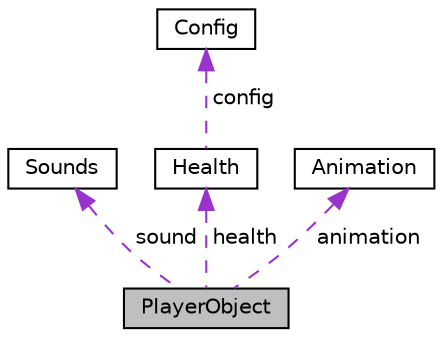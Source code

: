 digraph "PlayerObject"
{
  edge [fontname="Helvetica",fontsize="10",labelfontname="Helvetica",labelfontsize="10"];
  node [fontname="Helvetica",fontsize="10",shape=record];
  Node1 [label="PlayerObject",height=0.2,width=0.4,color="black", fillcolor="grey75", style="filled", fontcolor="black"];
  Node2 -> Node1 [dir="back",color="darkorchid3",fontsize="10",style="dashed",label=" sound" ,fontname="Helvetica"];
  Node2 [label="Sounds",height=0.2,width=0.4,color="black", fillcolor="white", style="filled",URL="$classSounds.html"];
  Node3 -> Node1 [dir="back",color="darkorchid3",fontsize="10",style="dashed",label=" health" ,fontname="Helvetica"];
  Node3 [label="Health",height=0.2,width=0.4,color="black", fillcolor="white", style="filled",URL="$classHealth.html"];
  Node4 -> Node3 [dir="back",color="darkorchid3",fontsize="10",style="dashed",label=" config" ,fontname="Helvetica"];
  Node4 [label="Config",height=0.2,width=0.4,color="black", fillcolor="white", style="filled",URL="$classConfig.html"];
  Node5 -> Node1 [dir="back",color="darkorchid3",fontsize="10",style="dashed",label=" animation" ,fontname="Helvetica"];
  Node5 [label="Animation",height=0.2,width=0.4,color="black", fillcolor="white", style="filled",URL="$classAnimation.html"];
}
